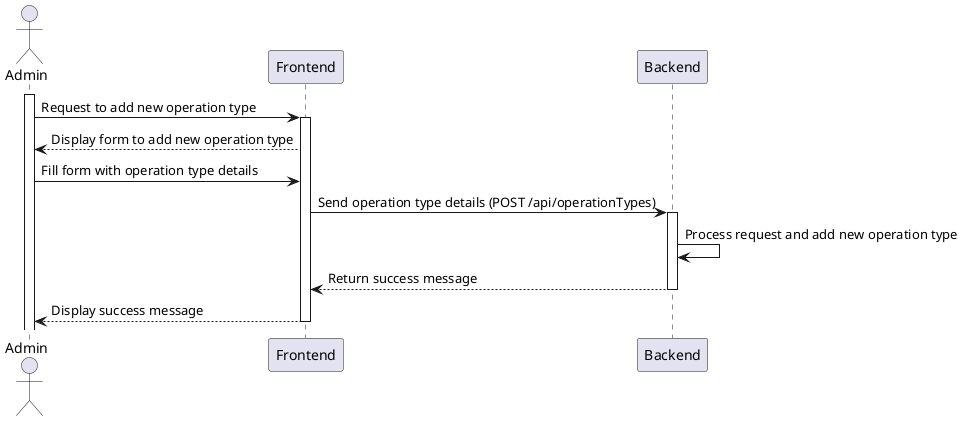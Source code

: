 @startuml
actor Admin
participant Frontend
participant Backend

activate Admin
Admin -> Frontend: Request to add new operation type
activate Frontend
Frontend --> Admin: Display form to add new operation type

Admin -> Frontend: Fill form with operation type details
Frontend -> Backend: Send operation type details (POST /api/operationTypes)
activate Backend

Backend -> Backend: Process request and add new operation type
Backend --> Frontend: Return success message
deactivate Backend

Frontend --> Admin: Display success message
deactivate Frontend

@enduml